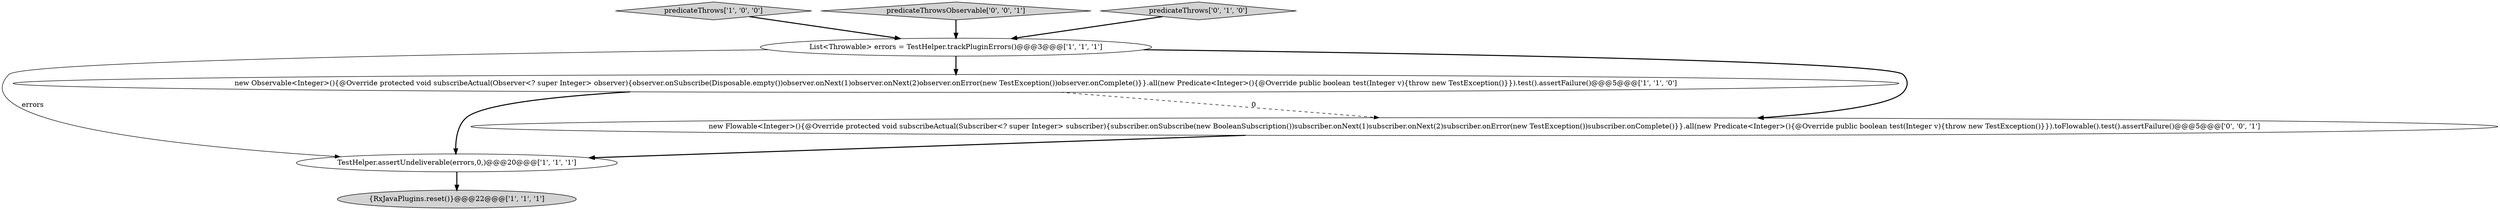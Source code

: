 digraph {
4 [style = filled, label = "new Observable<Integer>(){@Override protected void subscribeActual(Observer<? super Integer> observer){observer.onSubscribe(Disposable.empty())observer.onNext(1)observer.onNext(2)observer.onError(new TestException())observer.onComplete()}}.all(new Predicate<Integer>(){@Override public boolean test(Integer v){throw new TestException()}}).test().assertFailure()@@@5@@@['1', '1', '0']", fillcolor = white, shape = ellipse image = "AAA0AAABBB1BBB"];
0 [style = filled, label = "{RxJavaPlugins.reset()}@@@22@@@['1', '1', '1']", fillcolor = lightgray, shape = ellipse image = "AAA0AAABBB1BBB"];
3 [style = filled, label = "List<Throwable> errors = TestHelper.trackPluginErrors()@@@3@@@['1', '1', '1']", fillcolor = white, shape = ellipse image = "AAA0AAABBB1BBB"];
2 [style = filled, label = "TestHelper.assertUndeliverable(errors,0,)@@@20@@@['1', '1', '1']", fillcolor = white, shape = ellipse image = "AAA0AAABBB1BBB"];
1 [style = filled, label = "predicateThrows['1', '0', '0']", fillcolor = lightgray, shape = diamond image = "AAA0AAABBB1BBB"];
6 [style = filled, label = "new Flowable<Integer>(){@Override protected void subscribeActual(Subscriber<? super Integer> subscriber){subscriber.onSubscribe(new BooleanSubscription())subscriber.onNext(1)subscriber.onNext(2)subscriber.onError(new TestException())subscriber.onComplete()}}.all(new Predicate<Integer>(){@Override public boolean test(Integer v){throw new TestException()}}).toFlowable().test().assertFailure()@@@5@@@['0', '0', '1']", fillcolor = white, shape = ellipse image = "AAA0AAABBB3BBB"];
7 [style = filled, label = "predicateThrowsObservable['0', '0', '1']", fillcolor = lightgray, shape = diamond image = "AAA0AAABBB3BBB"];
5 [style = filled, label = "predicateThrows['0', '1', '0']", fillcolor = lightgray, shape = diamond image = "AAA0AAABBB2BBB"];
2->0 [style = bold, label=""];
4->6 [style = dashed, label="0"];
5->3 [style = bold, label=""];
1->3 [style = bold, label=""];
3->2 [style = solid, label="errors"];
3->4 [style = bold, label=""];
6->2 [style = bold, label=""];
4->2 [style = bold, label=""];
3->6 [style = bold, label=""];
7->3 [style = bold, label=""];
}
